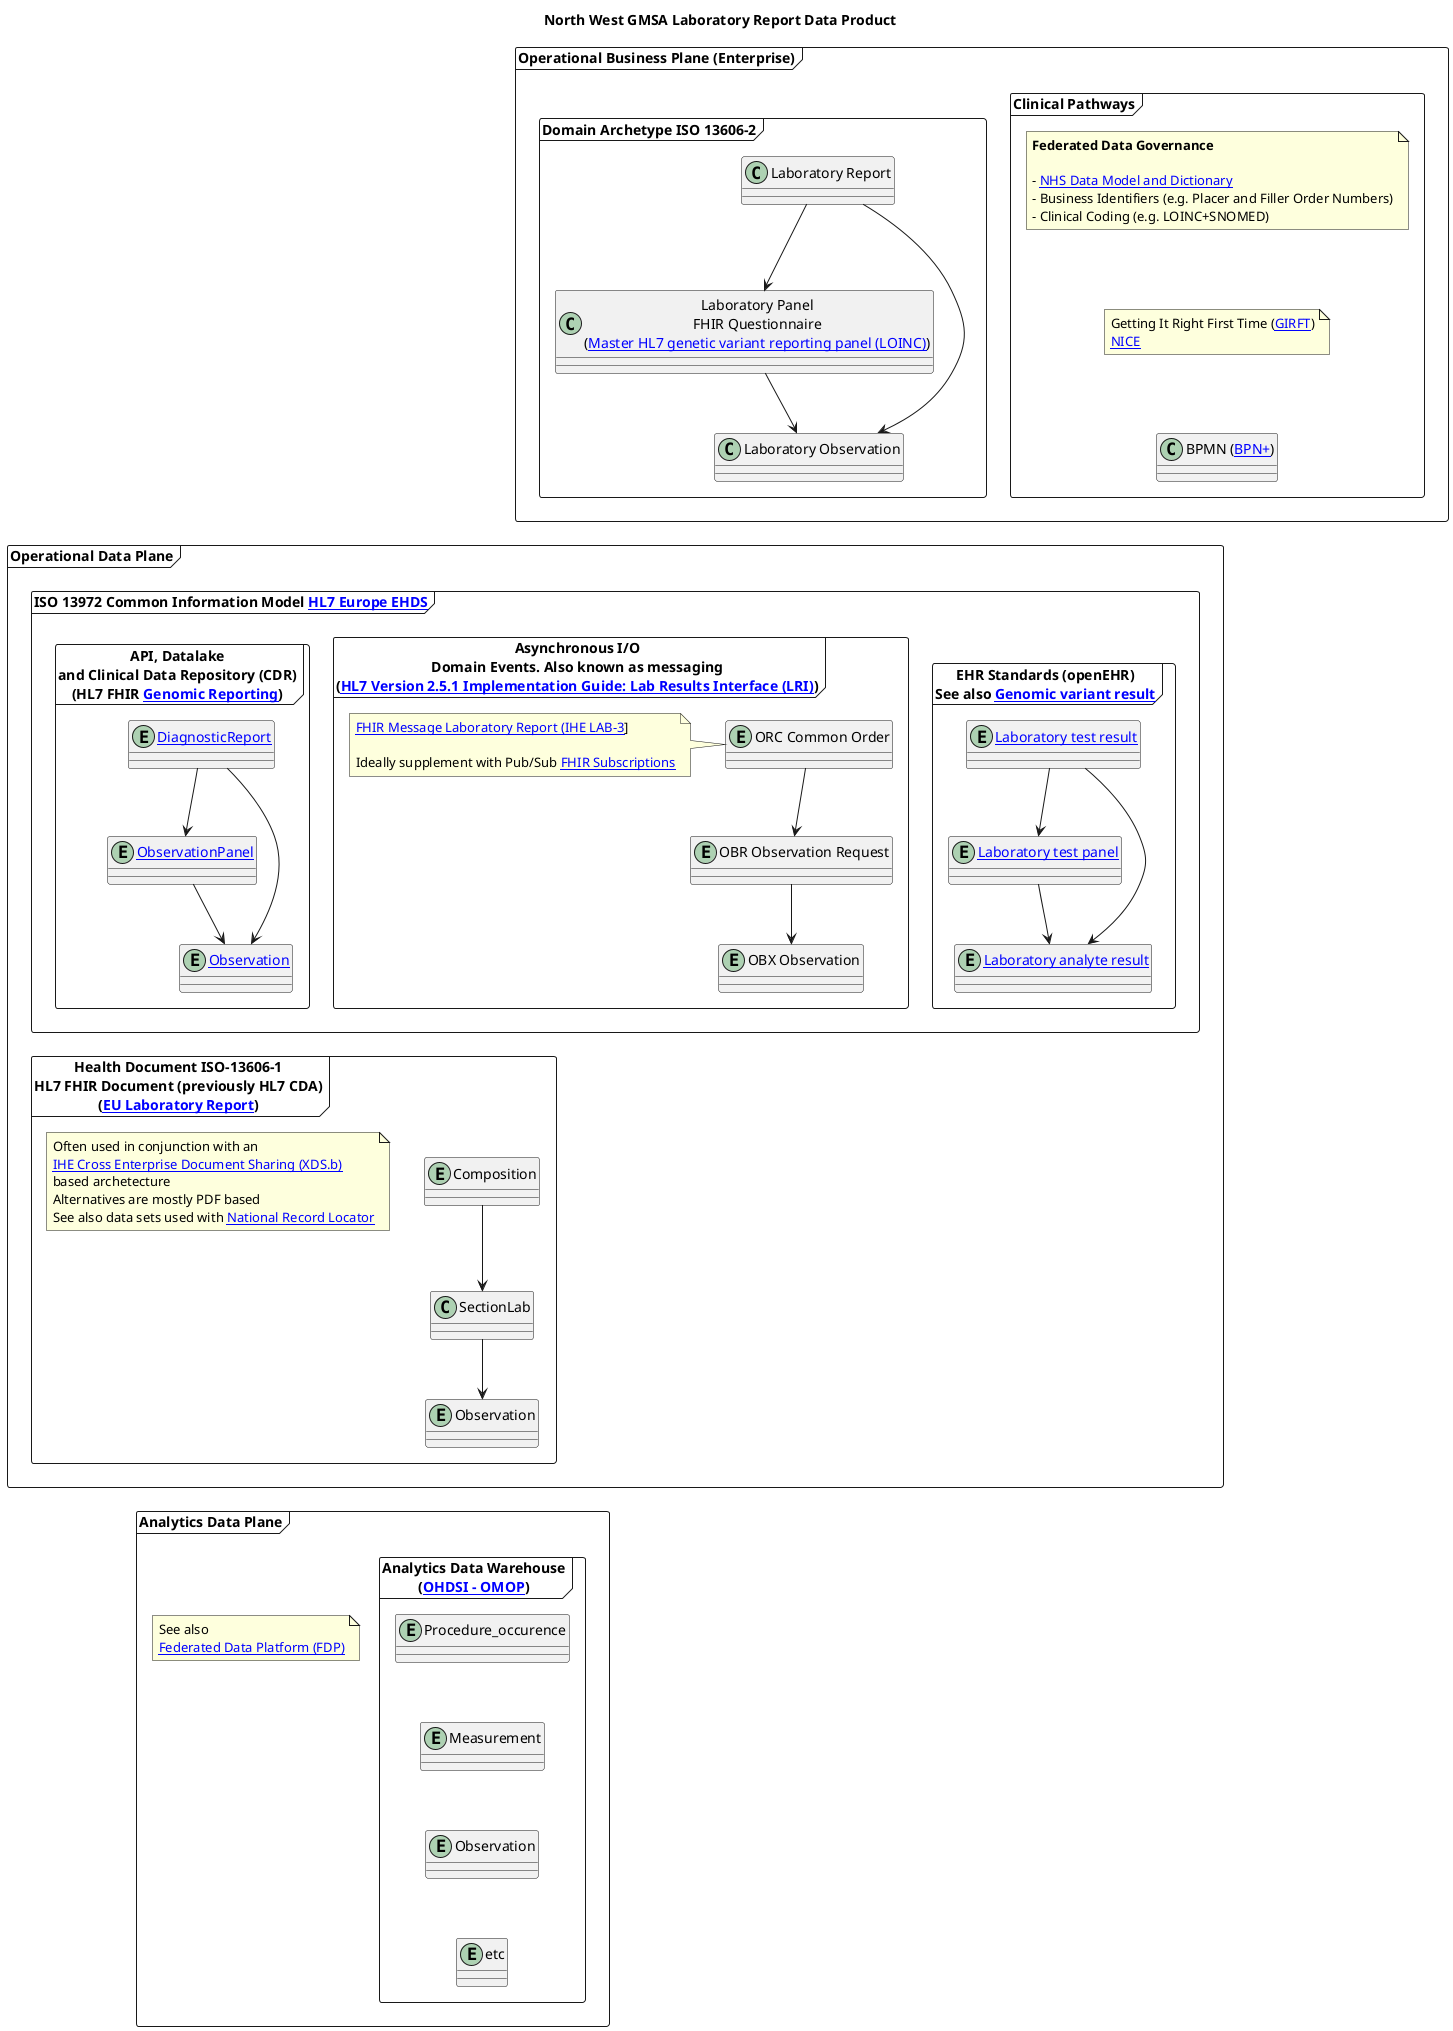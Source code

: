 @startuml

skinparam svgDimensionStyle false

title "North West GMSA Laboratory Report Data Product"

frame "Operational Business Plane (Enterprise)" {

  frame "Clinical Pathways" {
    class "BPMN ([[https://www.bpm-plus.org/ BPN+]])" as BPMN

    note "Getting It Right First Time ([[https://gettingitrightfirsttime.co.uk/ GIRFT]])\n[[https://www.nice.org.uk/ NICE]]" as GIRFT

    note "**Federated Data Governance**\n\n- [[https://www.datadictionary.nhs.uk/ NHS Data Model and Dictionary]]\n- Business Identifiers (e.g. Placer and Filler Order Numbers)\n- Clinical Coding (e.g. LOINC+SNOMED)" as Governance

    BPMN -u[hidden]- GIRFT
    Governance -d[hidden]- GIRFT
  }
  frame "Domain Archetype ISO 13606-2" as iso136062 {

    class "Laboratory Report" as LaboratoryReport {
    }

    class "Laboratory Panel\nFHIR Questionnaire\n([[https://nw-gmsa.github.io/R4/Questionnaire-81247-9.html Master HL7 genetic variant reporting panel (LOINC)]])" as LaboratoryPanel

    class "Laboratory Observation" as LaboratoryObservation


    LaboratoryReport --> LaboratoryPanel
    LaboratoryReport --> LaboratoryObservation
    LaboratoryPanel --> LaboratoryObservation
  }
}
frame "Operational Data Plane"  {
frame "ISO 13972 Common Information Model [[https://hl7europe.org/standards/ehds/ HL7 Europe EHDS]]" as iso13972 {

  frame "EHR Standards (openEHR)\nSee also [[https://ckm.openehr.org/ckm/archetypes/1013.1.3759 Genomic variant result]]" as openEHR {
    entity "[[https://ckm.openehr.org/ckm/archetypes/1013.1.2191 Laboratory test result]]" as openEHRLaboratoryReport
    entity "[[https://ckm.openehr.org/ckm/archetypes/1013.1.2192 Laboratory test panel]]" as openEHRLaboratoryPanel
    entity "[[https://ckm.openehr.org/ckm/archetypes/1013.1.2881 Laboratory analyte result]]" as openEHRLaboratoryAnalyte

    openEHRLaboratoryReport --> openEHRLaboratoryPanel
    openEHRLaboratoryReport --> openEHRLaboratoryAnalyte
    openEHRLaboratoryPanel --> openEHRLaboratoryAnalyte

  }

  frame "Asynchronous I/O\nDomain Events. Also known as messaging\n([[https://confluence.hl7.org/download/attachments/25559919/2018%2004%2003%20-%20V2%20LRI%20-%20Ch.%205%20CG%20and%20Code%20System%20Tables.pdf?api=v2 HL7 Version 2.5.1 Implementation Guide: Lab Results Interface (LRI)]])" as HL7v2 {
    entity "ORC Common Order" as ORC
    entity "OBR Observation Request" as OBR
    entity "OBX Observation" as OBX
    note "[[LAB-3.html FHIR Message Laboratory Report (IHE LAB-3]]]\n\nIdeally supplement with Pub/Sub [[https://build.fhir.org/ig/HL7/fhir-subscription-backport-ig/index.html FHIR Subscriptions]]" as messaging

    messaging -r[hidden]- ORC
    ORC --> OBR
    OBR --> OBX

  }

  frame "API, Datalake\nand Clinical Data Repository (CDR)\n(HL7 FHIR [[https://build.fhir.org/ig/HL7/genomics-reporting/index.html Genomic Reporting]])" as FHR {
    entity "[[DiagnosticReport]]" as DiagnosticReport
    entity "[[StructureDefinition-Observation-Panel.html ObservationPanel]]" as ObservationPanel
    entity "[[Observation]]" as Observation

    DiagnosticReport --> ObservationPanel
    DiagnosticReport --> Observation
    ObservationPanel --> Observation

  }

}

 frame "Health Document ISO-13606-1\nHL7 FHIR Document (previously HL7 CDA)\n([[https://build.fhir.org/ig/hl7-eu/laboratory/ EU Laboratory Report]])" as iso136061 {
    entity Composition
    class SectionLab
    entity "Observation" as cdaObservation
    note "Often used in conjunction with an\n[[https://profiles.ihe.net/ITI/TF/Volume1/ch-10.html IHE Cross Enterprise Document Sharing (XDS.b)]]\nbased archetecture\nAlternatives are mostly PDF based\nSee also data sets used with [[https://digital.nhs.uk/services/national-record-locator National Record Locator]]" as XDS

    Composition --> SectionLab
    SectionLab --> cdaObservation
  }
}

frame "Analytics Data Plane"  {

frame "Analytics Data Warehouse\n([[https://www.ohdsi.org/data-standardization/ OHDSI - OMOP]])" as Analytics {
    entity Procedure_occurence
    entity Measurement
    entity "Observation" as OMOPObservation
    entity etc

    Procedure_occurence -d[hidden]- Measurement
    Measurement -d[hidden]- OMOPObservation
    OMOPObservation -d[hidden]- etc
}
 note "See also\n[[https://www.england.nhs.uk/digitaltechnology/nhs-federated-data-platform/ Federated Data Platform (FDP)]]" as FDP
}

LaboratoryObservation -d[hidden]- ORC
Observation -d[hidden]- Composition
cdaObservation -d[hidden]- Procedure_occurence


@enduml
